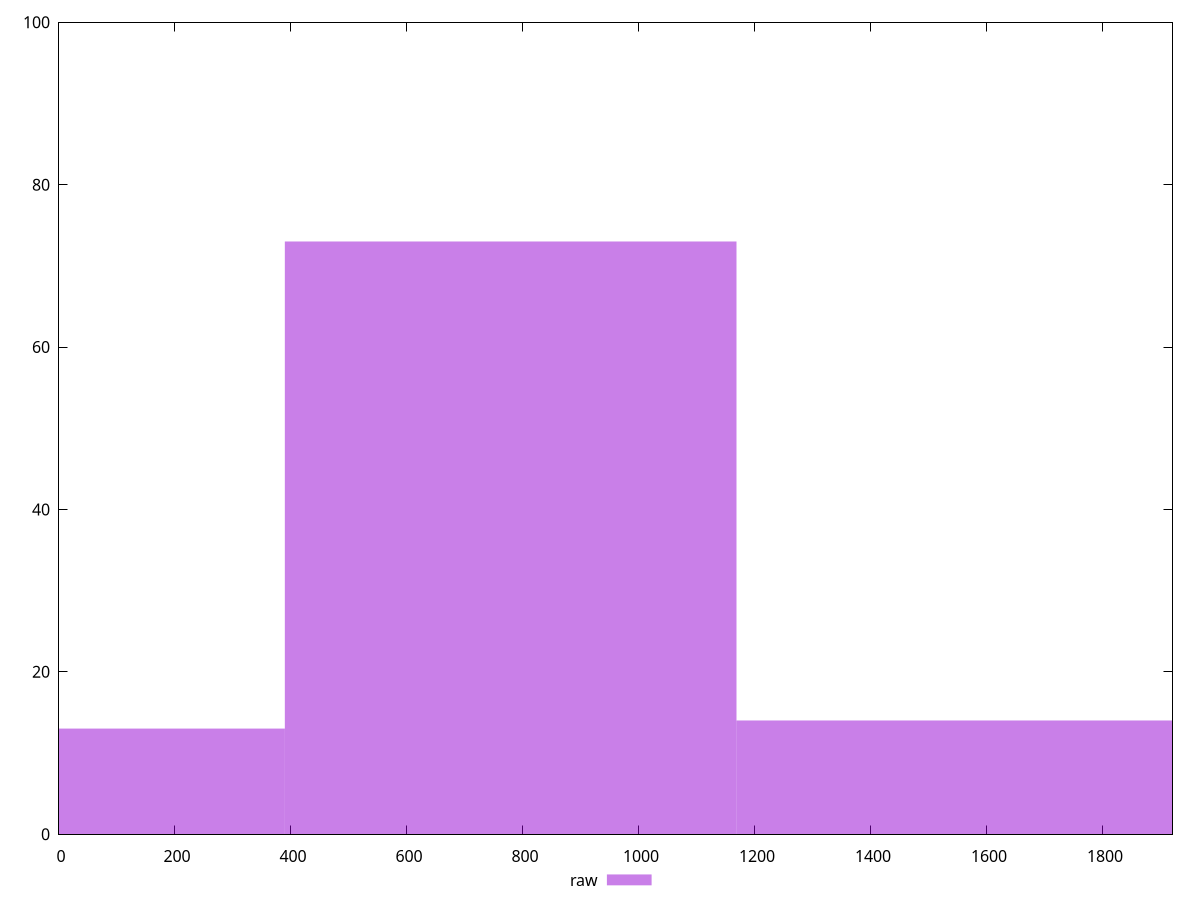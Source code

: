 reset

$raw <<EOF
0 13
778.8018402916962 73
1557.6036805833924 14
EOF

set key outside below
set boxwidth 778.8018402916962
set xrange [0:1920]
set yrange [0:100]
set trange [0:100]
set style fill transparent solid 0.5 noborder
set terminal svg size 640, 490 enhanced background rgb 'white'
set output "reports/report_00028_2021-02-24T12-49-42.674Z/uses-http2/samples/music/raw/histogram.svg"

plot $raw title "raw" with boxes

reset
